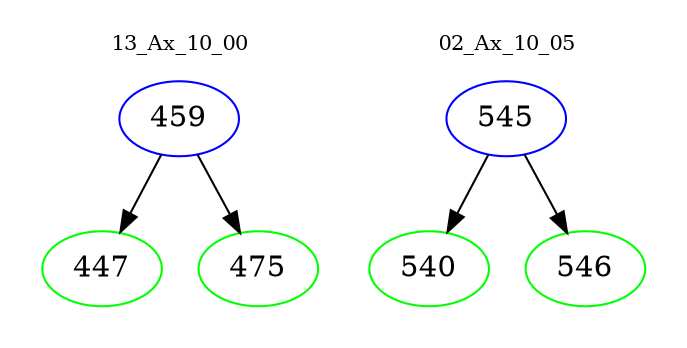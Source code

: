 digraph{
subgraph cluster_0 {
color = white
label = "13_Ax_10_00";
fontsize=10;
T0_459 [label="459", color="blue"]
T0_459 -> T0_447 [color="black"]
T0_447 [label="447", color="green"]
T0_459 -> T0_475 [color="black"]
T0_475 [label="475", color="green"]
}
subgraph cluster_1 {
color = white
label = "02_Ax_10_05";
fontsize=10;
T1_545 [label="545", color="blue"]
T1_545 -> T1_540 [color="black"]
T1_540 [label="540", color="green"]
T1_545 -> T1_546 [color="black"]
T1_546 [label="546", color="green"]
}
}
